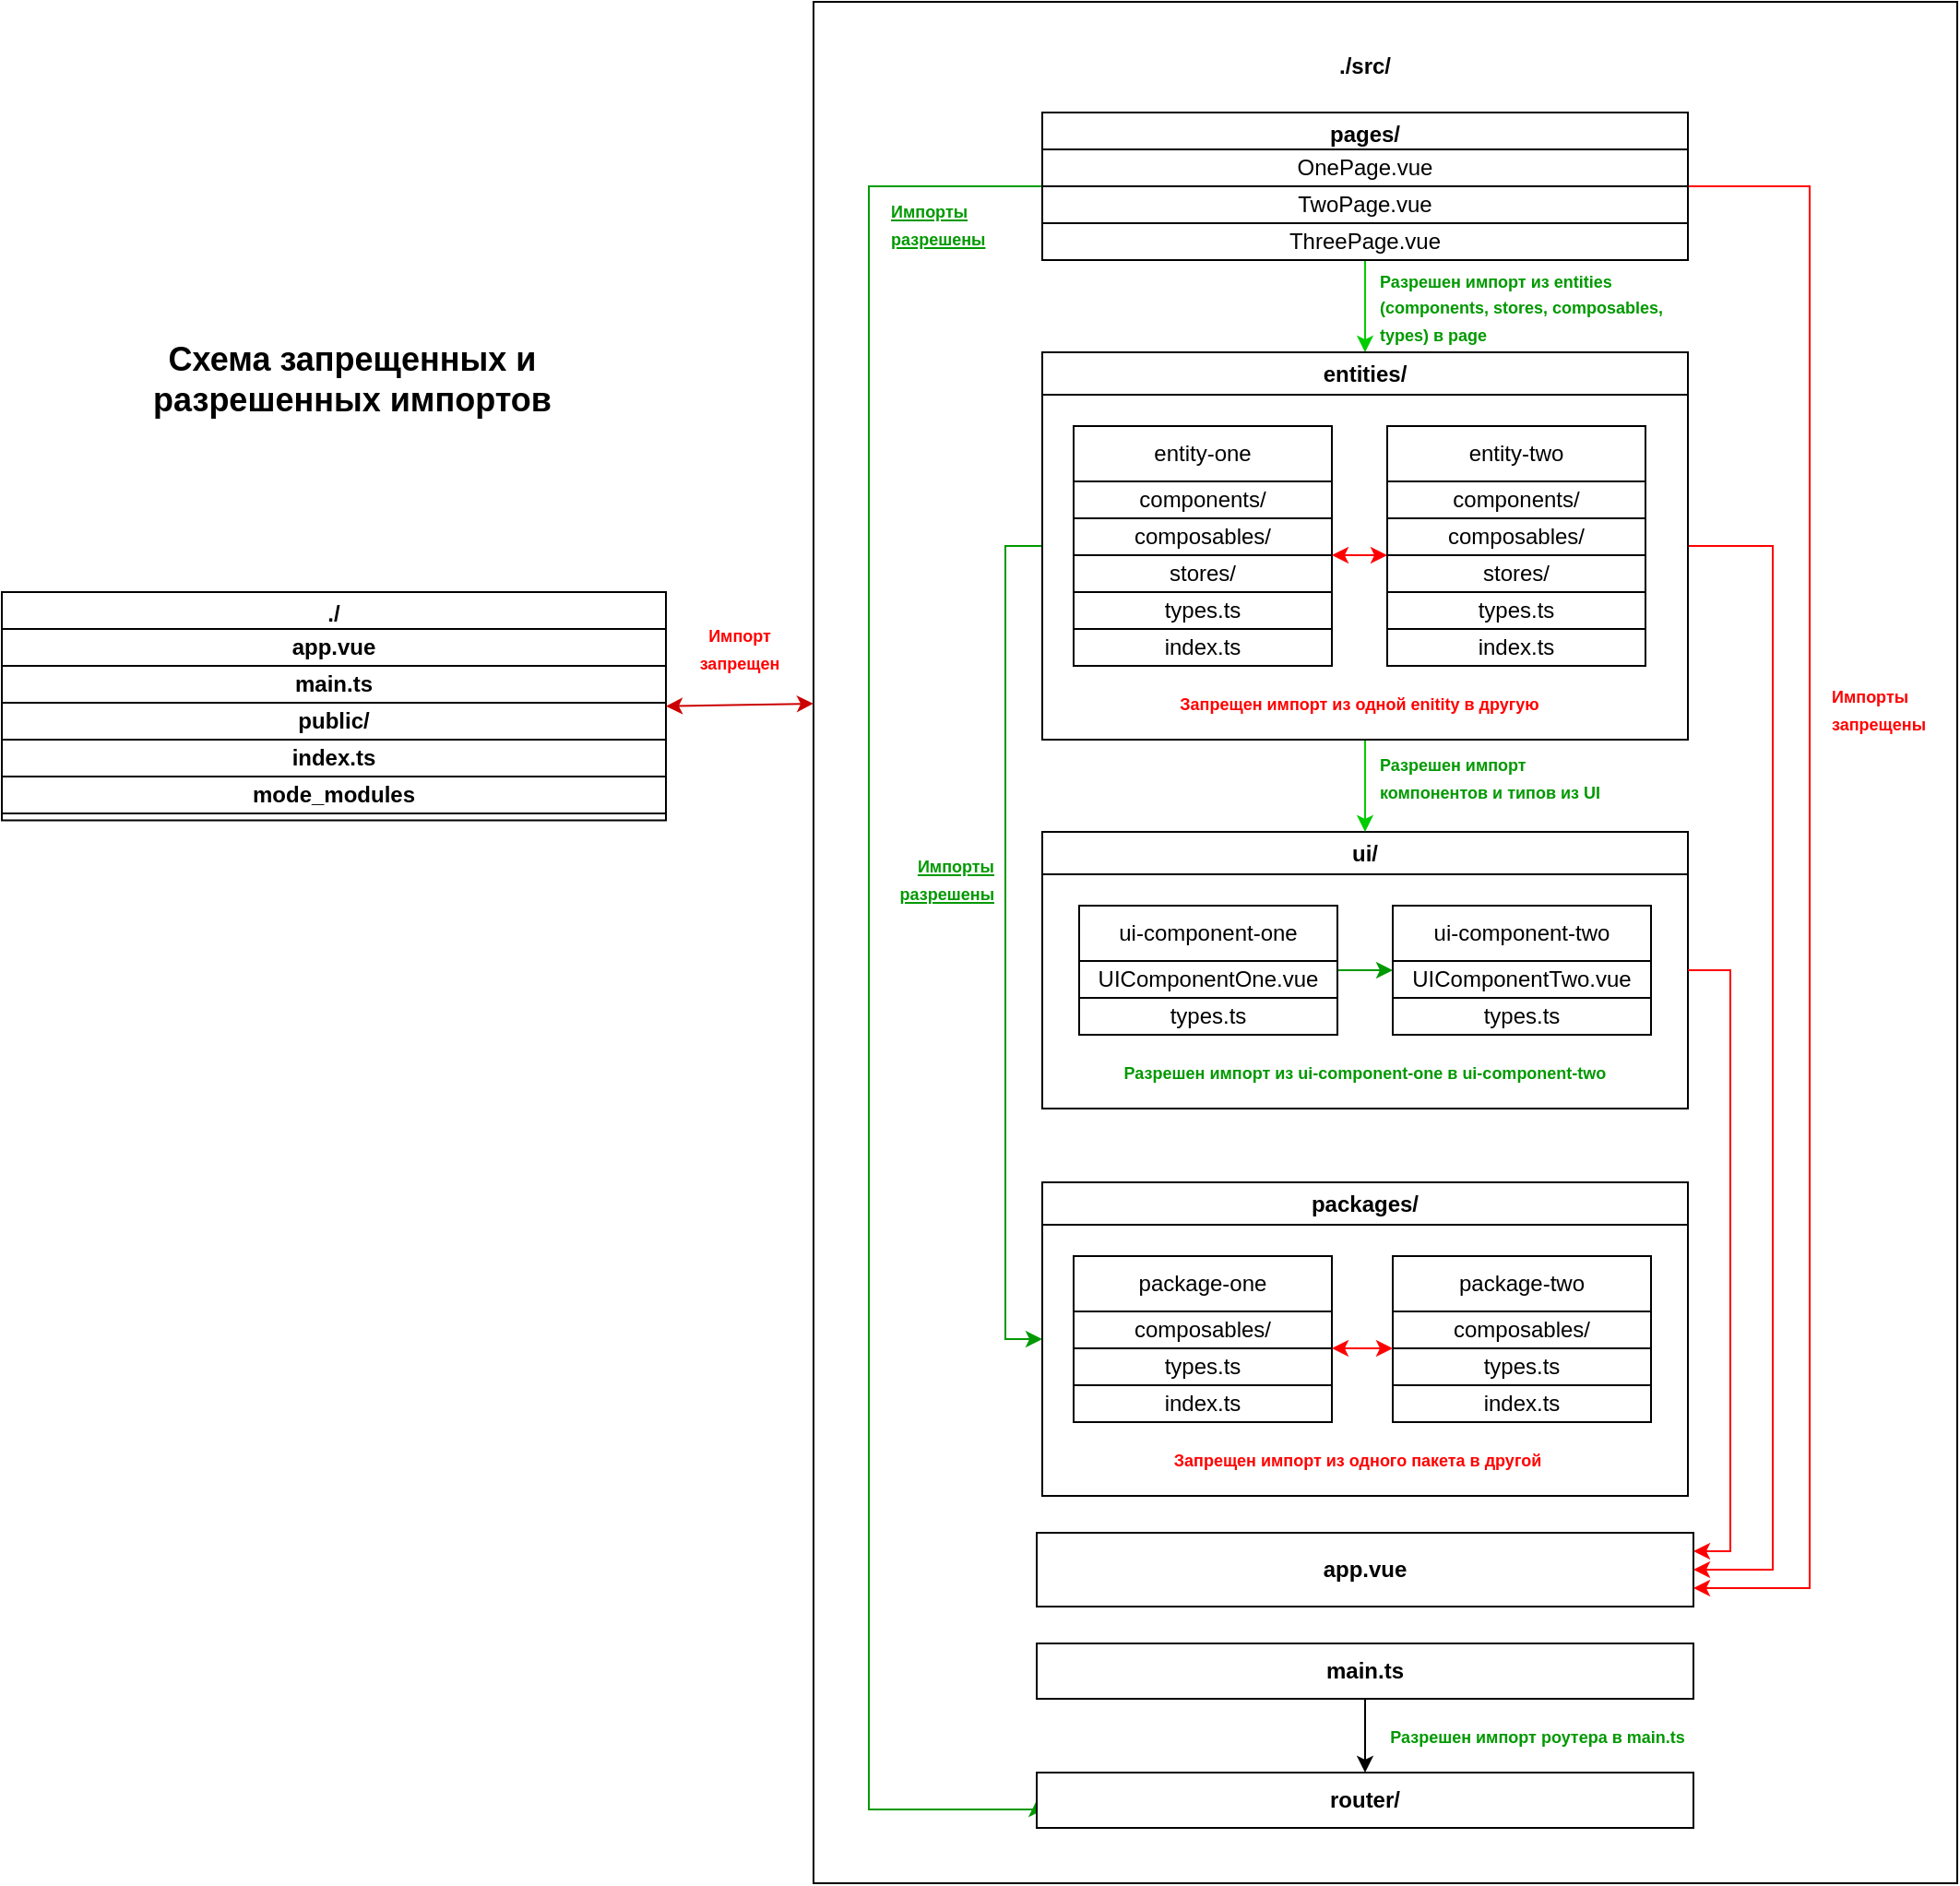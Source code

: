 <mxfile version="26.2.14">
  <diagram name="Страница — 1" id="DoXdgW1O_glylfCzq1Gf">
    <mxGraphModel dx="4583" dy="1962" grid="1" gridSize="10" guides="1" tooltips="1" connect="1" arrows="1" fold="1" page="1" pageScale="1" pageWidth="827" pageHeight="1169" math="0" shadow="0">
      <root>
        <mxCell id="0" />
        <mxCell id="1" parent="0" />
        <mxCell id="nBFPAX5DySZjMVIpV2Qn-229" value="" style="rounded=0;whiteSpace=wrap;html=1;" vertex="1" parent="1">
          <mxGeometry x="-110" y="75" width="620" height="1020" as="geometry" />
        </mxCell>
        <mxCell id="nBFPAX5DySZjMVIpV2Qn-205" value="./" style="swimlane;whiteSpace=wrap;html=1;" vertex="1" parent="1">
          <mxGeometry x="-550" y="395" width="360" height="123.75" as="geometry" />
        </mxCell>
        <mxCell id="nBFPAX5DySZjMVIpV2Qn-206" value="&lt;b&gt;app.vue&lt;/b&gt;" style="rounded=0;whiteSpace=wrap;html=1;" vertex="1" parent="nBFPAX5DySZjMVIpV2Qn-205">
          <mxGeometry y="20" width="360" height="20" as="geometry" />
        </mxCell>
        <mxCell id="nBFPAX5DySZjMVIpV2Qn-207" value="&lt;b&gt;main.ts&lt;/b&gt;" style="rounded=0;whiteSpace=wrap;html=1;" vertex="1" parent="nBFPAX5DySZjMVIpV2Qn-205">
          <mxGeometry y="40" width="360" height="20" as="geometry" />
        </mxCell>
        <mxCell id="nBFPAX5DySZjMVIpV2Qn-208" value="&lt;b&gt;public/&lt;/b&gt;" style="rounded=0;whiteSpace=wrap;html=1;" vertex="1" parent="nBFPAX5DySZjMVIpV2Qn-205">
          <mxGeometry y="60" width="360" height="20" as="geometry" />
        </mxCell>
        <mxCell id="nBFPAX5DySZjMVIpV2Qn-209" value="&lt;b&gt;index.ts&lt;/b&gt;" style="rounded=0;whiteSpace=wrap;html=1;" vertex="1" parent="nBFPAX5DySZjMVIpV2Qn-205">
          <mxGeometry y="80" width="360" height="20" as="geometry" />
        </mxCell>
        <mxCell id="nBFPAX5DySZjMVIpV2Qn-239" value="&lt;b&gt;mode_modules&lt;/b&gt;" style="rounded=0;whiteSpace=wrap;html=1;" vertex="1" parent="nBFPAX5DySZjMVIpV2Qn-205">
          <mxGeometry y="100" width="360" height="20" as="geometry" />
        </mxCell>
        <mxCell id="nBFPAX5DySZjMVIpV2Qn-223" value="&lt;font style=&quot;color: rgb(255, 0, 0); font-size: 9px;&quot;&gt;&lt;b&gt;Импорт запрещен&lt;/b&gt;&lt;/font&gt;" style="text;html=1;align=center;verticalAlign=middle;whiteSpace=wrap;rounded=0;" vertex="1" parent="1">
          <mxGeometry x="-180" y="410" width="60" height="30" as="geometry" />
        </mxCell>
        <mxCell id="nBFPAX5DySZjMVIpV2Qn-259" value="&lt;b&gt;&lt;font style=&quot;font-size: 18px;&quot;&gt;Схема запрещенных и разрешенных импортов&lt;/font&gt;&lt;/b&gt;" style="text;html=1;align=center;verticalAlign=middle;whiteSpace=wrap;rounded=0;" vertex="1" parent="1">
          <mxGeometry x="-510" y="265" width="300" height="30" as="geometry" />
        </mxCell>
        <mxCell id="nBFPAX5DySZjMVIpV2Qn-182" value="ui/" style="swimlane;whiteSpace=wrap;html=1;" vertex="1" parent="1">
          <mxGeometry x="14" y="525" width="350" height="150" as="geometry">
            <mxRectangle x="203" y="1010" width="50" height="30" as="alternateBounds" />
          </mxGeometry>
        </mxCell>
        <mxCell id="nBFPAX5DySZjMVIpV2Qn-237" style="edgeStyle=orthogonalEdgeStyle;rounded=0;orthogonalLoop=1;jettySize=auto;html=1;exitX=1;exitY=0.5;exitDx=0;exitDy=0;entryX=0;entryY=0.25;entryDx=0;entryDy=0;strokeColor=#009900;" edge="1" parent="nBFPAX5DySZjMVIpV2Qn-182" source="nBFPAX5DySZjMVIpV2Qn-183" target="nBFPAX5DySZjMVIpV2Qn-189">
          <mxGeometry relative="1" as="geometry" />
        </mxCell>
        <mxCell id="nBFPAX5DySZjMVIpV2Qn-183" value="ui-component-one" style="swimlane;fontStyle=0;childLayout=stackLayout;horizontal=1;startSize=30;horizontalStack=0;resizeParent=1;resizeParentMax=0;resizeLast=0;collapsible=1;marginBottom=0;whiteSpace=wrap;html=1;" vertex="1" parent="nBFPAX5DySZjMVIpV2Qn-182">
          <mxGeometry x="20" y="40" width="140" height="70" as="geometry" />
        </mxCell>
        <mxCell id="nBFPAX5DySZjMVIpV2Qn-184" value="UIComponentOne.vue" style="rounded=0;whiteSpace=wrap;html=1;" vertex="1" parent="nBFPAX5DySZjMVIpV2Qn-183">
          <mxGeometry y="30" width="140" height="20" as="geometry" />
        </mxCell>
        <mxCell id="nBFPAX5DySZjMVIpV2Qn-185" value="types.ts" style="rounded=0;whiteSpace=wrap;html=1;" vertex="1" parent="nBFPAX5DySZjMVIpV2Qn-183">
          <mxGeometry y="50" width="140" height="20" as="geometry" />
        </mxCell>
        <mxCell id="nBFPAX5DySZjMVIpV2Qn-188" value="ui-component-two" style="swimlane;fontStyle=0;childLayout=stackLayout;horizontal=1;startSize=30;horizontalStack=0;resizeParent=1;resizeParentMax=0;resizeLast=0;collapsible=1;marginBottom=0;whiteSpace=wrap;html=1;" vertex="1" parent="nBFPAX5DySZjMVIpV2Qn-182">
          <mxGeometry x="190" y="40" width="140" height="70" as="geometry" />
        </mxCell>
        <mxCell id="nBFPAX5DySZjMVIpV2Qn-189" value="UIComponentTwo.vue" style="rounded=0;whiteSpace=wrap;html=1;" vertex="1" parent="nBFPAX5DySZjMVIpV2Qn-188">
          <mxGeometry y="30" width="140" height="20" as="geometry" />
        </mxCell>
        <mxCell id="nBFPAX5DySZjMVIpV2Qn-191" value="types.ts" style="rounded=0;whiteSpace=wrap;html=1;" vertex="1" parent="nBFPAX5DySZjMVIpV2Qn-188">
          <mxGeometry y="50" width="140" height="20" as="geometry" />
        </mxCell>
        <mxCell id="nBFPAX5DySZjMVIpV2Qn-194" value="&lt;font style=&quot;font-size: 9px; color: rgb(0, 153, 0);&quot;&gt;&lt;b&gt;&lt;font style=&quot;&quot;&gt;Разрешен импорт из ui-component-one&amp;nbsp;&lt;/font&gt;&lt;font style=&quot;background-color: transparent;&quot;&gt;в&amp;nbsp;&lt;/font&gt;&lt;span style=&quot;background-color: transparent;&quot;&gt;ui-component-two&lt;/span&gt;&lt;/b&gt;&lt;/font&gt;" style="text;html=1;align=center;verticalAlign=middle;whiteSpace=wrap;rounded=0;" vertex="1" parent="nBFPAX5DySZjMVIpV2Qn-182">
          <mxGeometry x="20" y="120" width="310" height="20" as="geometry" />
        </mxCell>
        <mxCell id="nBFPAX5DySZjMVIpV2Qn-197" style="edgeStyle=orthogonalEdgeStyle;rounded=0;orthogonalLoop=1;jettySize=auto;html=1;exitX=0.5;exitY=1;exitDx=0;exitDy=0;entryX=0.5;entryY=0;entryDx=0;entryDy=0;fillColor=#00CC00;strokeColor=#00CC00;" edge="1" parent="1" source="nBFPAX5DySZjMVIpV2Qn-139" target="nBFPAX5DySZjMVIpV2Qn-182">
          <mxGeometry relative="1" as="geometry" />
        </mxCell>
        <mxCell id="nBFPAX5DySZjMVIpV2Qn-174" style="edgeStyle=orthogonalEdgeStyle;rounded=0;orthogonalLoop=1;jettySize=auto;html=1;exitX=0.5;exitY=1;exitDx=0;exitDy=0;entryX=0.5;entryY=0;entryDx=0;entryDy=0;strokeColor=#00CC00;fillColor=#00994D;" edge="1" parent="1" source="nBFPAX5DySZjMVIpV2Qn-156" target="nBFPAX5DySZjMVIpV2Qn-139">
          <mxGeometry relative="1" as="geometry" />
        </mxCell>
        <mxCell id="nBFPAX5DySZjMVIpV2Qn-251" style="edgeStyle=orthogonalEdgeStyle;rounded=0;orthogonalLoop=1;jettySize=auto;html=1;exitX=1;exitY=0.25;exitDx=0;exitDy=0;strokeColor=#FF0000;entryX=1;entryY=0.75;entryDx=0;entryDy=0;" edge="1" parent="1" source="nBFPAX5DySZjMVIpV2Qn-156" target="nBFPAX5DySZjMVIpV2Qn-241">
          <mxGeometry relative="1" as="geometry">
            <mxPoint x="390" y="795" as="targetPoint" />
            <Array as="points">
              <mxPoint x="364" y="175" />
              <mxPoint x="430" y="175" />
              <mxPoint x="430" y="935" />
            </Array>
          </mxGeometry>
        </mxCell>
        <mxCell id="nBFPAX5DySZjMVIpV2Qn-256" style="edgeStyle=orthogonalEdgeStyle;rounded=0;orthogonalLoop=1;jettySize=auto;html=1;exitX=0;exitY=0.5;exitDx=0;exitDy=0;entryX=0;entryY=0.5;entryDx=0;entryDy=0;strokeColor=#009900;" edge="1" parent="1" source="nBFPAX5DySZjMVIpV2Qn-156" target="nBFPAX5DySZjMVIpV2Qn-243">
          <mxGeometry relative="1" as="geometry">
            <Array as="points">
              <mxPoint x="-80" y="175" />
              <mxPoint x="-80" y="1055" />
              <mxPoint x="11" y="1055" />
            </Array>
          </mxGeometry>
        </mxCell>
        <mxCell id="nBFPAX5DySZjMVIpV2Qn-156" value="pages/" style="swimlane;whiteSpace=wrap;html=1;" vertex="1" parent="1">
          <mxGeometry x="14" y="135" width="350" height="80" as="geometry">
            <mxRectangle x="203" y="620" width="80" height="30" as="alternateBounds" />
          </mxGeometry>
        </mxCell>
        <mxCell id="nBFPAX5DySZjMVIpV2Qn-171" value="TwoPage.vue" style="rounded=0;whiteSpace=wrap;html=1;" vertex="1" parent="nBFPAX5DySZjMVIpV2Qn-156">
          <mxGeometry y="40" width="350" height="20" as="geometry" />
        </mxCell>
        <mxCell id="nBFPAX5DySZjMVIpV2Qn-172" value="ThreePage.vue" style="rounded=0;whiteSpace=wrap;html=1;" vertex="1" parent="nBFPAX5DySZjMVIpV2Qn-156">
          <mxGeometry y="60" width="350" height="20" as="geometry" />
        </mxCell>
        <mxCell id="nBFPAX5DySZjMVIpV2Qn-168" value="OnePage.vue" style="rounded=0;whiteSpace=wrap;html=1;" vertex="1" parent="nBFPAX5DySZjMVIpV2Qn-156">
          <mxGeometry y="20" width="350" height="20" as="geometry" />
        </mxCell>
        <mxCell id="nBFPAX5DySZjMVIpV2Qn-253" style="edgeStyle=orthogonalEdgeStyle;rounded=0;orthogonalLoop=1;jettySize=auto;html=1;exitX=1;exitY=0.5;exitDx=0;exitDy=0;entryX=1;entryY=0.5;entryDx=0;entryDy=0;strokeColor=#FF0000;" edge="1" parent="1" source="nBFPAX5DySZjMVIpV2Qn-139" target="nBFPAX5DySZjMVIpV2Qn-241">
          <mxGeometry relative="1" as="geometry">
            <mxPoint x="410" y="369.889" as="targetPoint" />
            <Array as="points">
              <mxPoint x="410" y="370" />
              <mxPoint x="410" y="925" />
            </Array>
          </mxGeometry>
        </mxCell>
        <mxCell id="nBFPAX5DySZjMVIpV2Qn-275" style="edgeStyle=orthogonalEdgeStyle;rounded=0;orthogonalLoop=1;jettySize=auto;html=1;exitX=0;exitY=0.5;exitDx=0;exitDy=0;entryX=0;entryY=0.5;entryDx=0;entryDy=0;strokeColor=#009900;" edge="1" parent="1" source="nBFPAX5DySZjMVIpV2Qn-139" target="nBFPAX5DySZjMVIpV2Qn-260">
          <mxGeometry relative="1" as="geometry" />
        </mxCell>
        <mxCell id="nBFPAX5DySZjMVIpV2Qn-139" value="entities/" style="swimlane;whiteSpace=wrap;html=1;" vertex="1" parent="1">
          <mxGeometry x="14" y="265" width="350" height="210" as="geometry">
            <mxRectangle x="203" y="750" width="80" height="30" as="alternateBounds" />
          </mxGeometry>
        </mxCell>
        <mxCell id="nBFPAX5DySZjMVIpV2Qn-142" value="entity-one" style="swimlane;fontStyle=0;childLayout=stackLayout;horizontal=1;startSize=30;horizontalStack=0;resizeParent=1;resizeParentMax=0;resizeLast=0;collapsible=1;marginBottom=0;whiteSpace=wrap;html=1;" vertex="1" parent="nBFPAX5DySZjMVIpV2Qn-139">
          <mxGeometry x="17" y="40" width="140" height="130" as="geometry" />
        </mxCell>
        <mxCell id="nBFPAX5DySZjMVIpV2Qn-146" value="components/" style="rounded=0;whiteSpace=wrap;html=1;" vertex="1" parent="nBFPAX5DySZjMVIpV2Qn-142">
          <mxGeometry y="30" width="140" height="20" as="geometry" />
        </mxCell>
        <mxCell id="nBFPAX5DySZjMVIpV2Qn-198" value="composables/" style="rounded=0;whiteSpace=wrap;html=1;" vertex="1" parent="nBFPAX5DySZjMVIpV2Qn-142">
          <mxGeometry y="50" width="140" height="20" as="geometry" />
        </mxCell>
        <mxCell id="nBFPAX5DySZjMVIpV2Qn-147" value="stores/" style="rounded=0;whiteSpace=wrap;html=1;" vertex="1" parent="nBFPAX5DySZjMVIpV2Qn-142">
          <mxGeometry y="70" width="140" height="20" as="geometry" />
        </mxCell>
        <mxCell id="nBFPAX5DySZjMVIpV2Qn-148" value="types.ts" style="rounded=0;whiteSpace=wrap;html=1;" vertex="1" parent="nBFPAX5DySZjMVIpV2Qn-142">
          <mxGeometry y="90" width="140" height="20" as="geometry" />
        </mxCell>
        <mxCell id="nBFPAX5DySZjMVIpV2Qn-149" value="index.ts" style="rounded=0;whiteSpace=wrap;html=1;" vertex="1" parent="nBFPAX5DySZjMVIpV2Qn-142">
          <mxGeometry y="110" width="140" height="20" as="geometry" />
        </mxCell>
        <mxCell id="nBFPAX5DySZjMVIpV2Qn-155" value="" style="endArrow=classic;startArrow=classic;html=1;rounded=0;entryX=0;entryY=0;entryDx=0;entryDy=0;exitX=1;exitY=0;exitDx=0;exitDy=0;fillColor=#FF0000;strokeColor=#FF0000;" edge="1" parent="nBFPAX5DySZjMVIpV2Qn-139" source="nBFPAX5DySZjMVIpV2Qn-147" target="nBFPAX5DySZjMVIpV2Qn-152">
          <mxGeometry width="50" height="50" relative="1" as="geometry">
            <mxPoint x="120" y="160" as="sourcePoint" />
            <mxPoint x="170" y="110" as="targetPoint" />
          </mxGeometry>
        </mxCell>
        <mxCell id="nBFPAX5DySZjMVIpV2Qn-195" value="&lt;font style=&quot;color: rgb(255, 0, 0); font-size: 9px;&quot;&gt;&lt;b style=&quot;&quot;&gt;Запрещен импорт из одной enitity в другую&lt;/b&gt;&lt;/font&gt;" style="text;html=1;align=center;verticalAlign=middle;whiteSpace=wrap;rounded=0;" vertex="1" parent="nBFPAX5DySZjMVIpV2Qn-139">
          <mxGeometry x="17" y="180" width="310" height="20" as="geometry" />
        </mxCell>
        <mxCell id="nBFPAX5DySZjMVIpV2Qn-150" value="entity-two" style="swimlane;fontStyle=0;childLayout=stackLayout;horizontal=1;startSize=30;horizontalStack=0;resizeParent=1;resizeParentMax=0;resizeLast=0;collapsible=1;marginBottom=0;whiteSpace=wrap;html=1;" vertex="1" parent="nBFPAX5DySZjMVIpV2Qn-139">
          <mxGeometry x="187" y="40" width="140" height="130" as="geometry" />
        </mxCell>
        <mxCell id="nBFPAX5DySZjMVIpV2Qn-199" value="components/" style="rounded=0;whiteSpace=wrap;html=1;" vertex="1" parent="nBFPAX5DySZjMVIpV2Qn-150">
          <mxGeometry y="30" width="140" height="20" as="geometry" />
        </mxCell>
        <mxCell id="nBFPAX5DySZjMVIpV2Qn-151" value="composables/" style="rounded=0;whiteSpace=wrap;html=1;" vertex="1" parent="nBFPAX5DySZjMVIpV2Qn-150">
          <mxGeometry y="50" width="140" height="20" as="geometry" />
        </mxCell>
        <mxCell id="nBFPAX5DySZjMVIpV2Qn-152" value="stores/" style="rounded=0;whiteSpace=wrap;html=1;" vertex="1" parent="nBFPAX5DySZjMVIpV2Qn-150">
          <mxGeometry y="70" width="140" height="20" as="geometry" />
        </mxCell>
        <mxCell id="nBFPAX5DySZjMVIpV2Qn-153" value="types.ts" style="rounded=0;whiteSpace=wrap;html=1;" vertex="1" parent="nBFPAX5DySZjMVIpV2Qn-150">
          <mxGeometry y="90" width="140" height="20" as="geometry" />
        </mxCell>
        <mxCell id="nBFPAX5DySZjMVIpV2Qn-154" value="index.ts" style="rounded=0;whiteSpace=wrap;html=1;" vertex="1" parent="nBFPAX5DySZjMVIpV2Qn-150">
          <mxGeometry y="110" width="140" height="20" as="geometry" />
        </mxCell>
        <mxCell id="nBFPAX5DySZjMVIpV2Qn-177" value="&lt;font style=&quot;font-size: 9px; color: rgb(0, 153, 0);&quot;&gt;&lt;b style=&quot;&quot;&gt;Разрешен импорт из entities (components, stores, composables, types) в page&lt;/b&gt;&lt;/font&gt;" style="text;html=1;align=left;verticalAlign=middle;whiteSpace=wrap;rounded=0;" vertex="1" parent="1">
          <mxGeometry x="195" y="225" width="169" height="30" as="geometry" />
        </mxCell>
        <mxCell id="nBFPAX5DySZjMVIpV2Qn-254" style="edgeStyle=orthogonalEdgeStyle;rounded=0;orthogonalLoop=1;jettySize=auto;html=1;exitX=1;exitY=0.5;exitDx=0;exitDy=0;entryX=1;entryY=0.25;entryDx=0;entryDy=0;fillColor=#FF0000;strokeColor=#FF0000;" edge="1" parent="1" source="nBFPAX5DySZjMVIpV2Qn-182" target="nBFPAX5DySZjMVIpV2Qn-241">
          <mxGeometry relative="1" as="geometry" />
        </mxCell>
        <mxCell id="nBFPAX5DySZjMVIpV2Qn-196" value="&lt;font style=&quot;font-size: 9px; color: rgb(0, 153, 0);&quot;&gt;&lt;b style=&quot;&quot;&gt;Разрешен импорт компонентов и типов из UI&lt;/b&gt;&lt;/font&gt;" style="text;html=1;align=left;verticalAlign=middle;whiteSpace=wrap;rounded=0;" vertex="1" parent="1">
          <mxGeometry x="195" y="480" width="126" height="30" as="geometry" />
        </mxCell>
        <mxCell id="nBFPAX5DySZjMVIpV2Qn-230" value="&lt;b&gt;./src/&lt;/b&gt;" style="text;html=1;align=center;verticalAlign=middle;whiteSpace=wrap;rounded=0;" vertex="1" parent="1">
          <mxGeometry x="159" y="95" width="60" height="30" as="geometry" />
        </mxCell>
        <mxCell id="nBFPAX5DySZjMVIpV2Qn-241" value="&lt;b&gt;app.vue&lt;/b&gt;" style="rounded=0;whiteSpace=wrap;html=1;" vertex="1" parent="1">
          <mxGeometry x="11" y="905" width="356" height="40" as="geometry" />
        </mxCell>
        <mxCell id="nBFPAX5DySZjMVIpV2Qn-244" style="edgeStyle=orthogonalEdgeStyle;rounded=0;orthogonalLoop=1;jettySize=auto;html=1;exitX=0.5;exitY=1;exitDx=0;exitDy=0;entryX=0.5;entryY=0;entryDx=0;entryDy=0;" edge="1" parent="1" source="nBFPAX5DySZjMVIpV2Qn-242" target="nBFPAX5DySZjMVIpV2Qn-243">
          <mxGeometry relative="1" as="geometry" />
        </mxCell>
        <mxCell id="nBFPAX5DySZjMVIpV2Qn-242" value="&lt;b&gt;main.ts&lt;/b&gt;" style="rounded=0;whiteSpace=wrap;html=1;" vertex="1" parent="1">
          <mxGeometry x="11" y="965" width="356" height="30" as="geometry" />
        </mxCell>
        <mxCell id="nBFPAX5DySZjMVIpV2Qn-243" value="&lt;b&gt;router/&lt;/b&gt;" style="rounded=0;whiteSpace=wrap;html=1;" vertex="1" parent="1">
          <mxGeometry x="11" y="1035" width="356" height="30" as="geometry" />
        </mxCell>
        <mxCell id="nBFPAX5DySZjMVIpV2Qn-245" value="&lt;font style=&quot;font-size: 9px; color: rgb(0, 153, 0);&quot;&gt;&lt;b&gt;&lt;font style=&quot;&quot;&gt;Разрешен импорт роутера в main.ts&lt;/font&gt;&lt;/b&gt;&lt;/font&gt;" style="text;html=1;align=center;verticalAlign=middle;whiteSpace=wrap;rounded=0;" vertex="1" parent="1">
          <mxGeometry x="195" y="1005" width="175" height="20" as="geometry" />
        </mxCell>
        <mxCell id="nBFPAX5DySZjMVIpV2Qn-255" value="&lt;font style=&quot;font-size: 9px;&quot; color=&quot;#ff0000&quot;&gt;&lt;b style=&quot;&quot;&gt;Импорты&lt;/b&gt;&lt;/font&gt;&lt;div&gt;&lt;font style=&quot;font-size: 9px;&quot; color=&quot;#ff0000&quot;&gt;&lt;b style=&quot;&quot;&gt;запрещены&lt;/b&gt;&lt;/font&gt;&lt;/div&gt;" style="text;html=1;align=left;verticalAlign=middle;whiteSpace=wrap;rounded=0;" vertex="1" parent="1">
          <mxGeometry x="440" y="440" width="60" height="35" as="geometry" />
        </mxCell>
        <mxCell id="nBFPAX5DySZjMVIpV2Qn-257" value="&lt;font style=&quot;color: rgb(0, 153, 0); font-size: 9px;&quot;&gt;&lt;b style=&quot;&quot;&gt;&lt;u style=&quot;&quot;&gt;Импорты разрешены&lt;/u&gt;&lt;/b&gt;&lt;/font&gt;" style="text;html=1;align=left;verticalAlign=middle;whiteSpace=wrap;rounded=0;" vertex="1" parent="1">
          <mxGeometry x="-70" y="185" width="70" height="20" as="geometry" />
        </mxCell>
        <mxCell id="nBFPAX5DySZjMVIpV2Qn-260" value="packages/" style="swimlane;whiteSpace=wrap;html=1;" vertex="1" parent="1">
          <mxGeometry x="14" y="715" width="350" height="170" as="geometry">
            <mxRectangle x="203" y="750" width="80" height="30" as="alternateBounds" />
          </mxGeometry>
        </mxCell>
        <mxCell id="nBFPAX5DySZjMVIpV2Qn-261" value="package-one" style="swimlane;fontStyle=0;childLayout=stackLayout;horizontal=1;startSize=30;horizontalStack=0;resizeParent=1;resizeParentMax=0;resizeLast=0;collapsible=1;marginBottom=0;whiteSpace=wrap;html=1;" vertex="1" parent="nBFPAX5DySZjMVIpV2Qn-260">
          <mxGeometry x="17" y="40" width="140" height="90" as="geometry" />
        </mxCell>
        <mxCell id="nBFPAX5DySZjMVIpV2Qn-263" value="composables/" style="rounded=0;whiteSpace=wrap;html=1;" vertex="1" parent="nBFPAX5DySZjMVIpV2Qn-261">
          <mxGeometry y="30" width="140" height="20" as="geometry" />
        </mxCell>
        <mxCell id="nBFPAX5DySZjMVIpV2Qn-265" value="types.ts" style="rounded=0;whiteSpace=wrap;html=1;" vertex="1" parent="nBFPAX5DySZjMVIpV2Qn-261">
          <mxGeometry y="50" width="140" height="20" as="geometry" />
        </mxCell>
        <mxCell id="nBFPAX5DySZjMVIpV2Qn-266" value="index.ts" style="rounded=0;whiteSpace=wrap;html=1;" vertex="1" parent="nBFPAX5DySZjMVIpV2Qn-261">
          <mxGeometry y="70" width="140" height="20" as="geometry" />
        </mxCell>
        <mxCell id="nBFPAX5DySZjMVIpV2Qn-267" value="package-two" style="swimlane;fontStyle=0;childLayout=stackLayout;horizontal=1;startSize=30;horizontalStack=0;resizeParent=1;resizeParentMax=0;resizeLast=0;collapsible=1;marginBottom=0;whiteSpace=wrap;html=1;" vertex="1" parent="nBFPAX5DySZjMVIpV2Qn-260">
          <mxGeometry x="190" y="40" width="140" height="90" as="geometry" />
        </mxCell>
        <mxCell id="nBFPAX5DySZjMVIpV2Qn-269" value="composables/" style="rounded=0;whiteSpace=wrap;html=1;" vertex="1" parent="nBFPAX5DySZjMVIpV2Qn-267">
          <mxGeometry y="30" width="140" height="20" as="geometry" />
        </mxCell>
        <mxCell id="nBFPAX5DySZjMVIpV2Qn-271" value="types.ts" style="rounded=0;whiteSpace=wrap;html=1;" vertex="1" parent="nBFPAX5DySZjMVIpV2Qn-267">
          <mxGeometry y="50" width="140" height="20" as="geometry" />
        </mxCell>
        <mxCell id="nBFPAX5DySZjMVIpV2Qn-272" value="index.ts" style="rounded=0;whiteSpace=wrap;html=1;" vertex="1" parent="nBFPAX5DySZjMVIpV2Qn-267">
          <mxGeometry y="70" width="140" height="20" as="geometry" />
        </mxCell>
        <mxCell id="nBFPAX5DySZjMVIpV2Qn-273" value="" style="endArrow=classic;startArrow=classic;html=1;rounded=0;entryX=0;entryY=0;entryDx=0;entryDy=0;exitX=1;exitY=0;exitDx=0;exitDy=0;fillColor=#FF0000;strokeColor=#FF0000;" edge="1" parent="nBFPAX5DySZjMVIpV2Qn-260">
          <mxGeometry width="50" height="50" relative="1" as="geometry">
            <mxPoint x="157" y="90" as="sourcePoint" />
            <mxPoint x="190.0" y="90" as="targetPoint" />
          </mxGeometry>
        </mxCell>
        <mxCell id="nBFPAX5DySZjMVIpV2Qn-274" value="&lt;font style=&quot;color: rgb(255, 0, 0); font-size: 9px;&quot;&gt;&lt;b style=&quot;&quot;&gt;Запрещен импорт из одного пакета в другой&lt;/b&gt;&lt;/font&gt;" style="text;html=1;align=center;verticalAlign=middle;whiteSpace=wrap;rounded=0;" vertex="1" parent="nBFPAX5DySZjMVIpV2Qn-260">
          <mxGeometry x="16" y="140" width="310" height="20" as="geometry" />
        </mxCell>
        <mxCell id="nBFPAX5DySZjMVIpV2Qn-276" value="&lt;font style=&quot;color: rgb(0, 153, 0); font-size: 9px;&quot;&gt;&lt;b style=&quot;&quot;&gt;&lt;u style=&quot;&quot;&gt;Импорты разрешены&lt;/u&gt;&lt;/b&gt;&lt;/font&gt;" style="text;html=1;align=right;verticalAlign=middle;whiteSpace=wrap;rounded=0;" vertex="1" parent="1">
          <mxGeometry x="-80" y="535" width="70" height="30" as="geometry" />
        </mxCell>
        <mxCell id="nBFPAX5DySZjMVIpV2Qn-295" value="" style="endArrow=classic;startArrow=classic;html=1;rounded=0;exitX=1;exitY=0.5;exitDx=0;exitDy=0;entryX=0;entryY=0.373;entryDx=0;entryDy=0;entryPerimeter=0;strokeColor=#CC0000;" edge="1" parent="1" source="nBFPAX5DySZjMVIpV2Qn-205" target="nBFPAX5DySZjMVIpV2Qn-229">
          <mxGeometry width="50" height="50" relative="1" as="geometry">
            <mxPoint x="-480" y="665" as="sourcePoint" />
            <mxPoint x="-430" y="615" as="targetPoint" />
          </mxGeometry>
        </mxCell>
      </root>
    </mxGraphModel>
  </diagram>
</mxfile>
